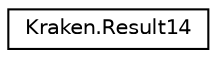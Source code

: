 digraph "Graphical Class Hierarchy"
{
 // LATEX_PDF_SIZE
  edge [fontname="Helvetica",fontsize="10",labelfontname="Helvetica",labelfontsize="10"];
  node [fontname="Helvetica",fontsize="10",shape=record];
  rankdir="LR";
  Node0 [label="Kraken.Result14",height=0.2,width=0.4,color="black", fillcolor="white", style="filled",URL="$class_kraken_1_1_result14.html",tooltip=" "];
}
